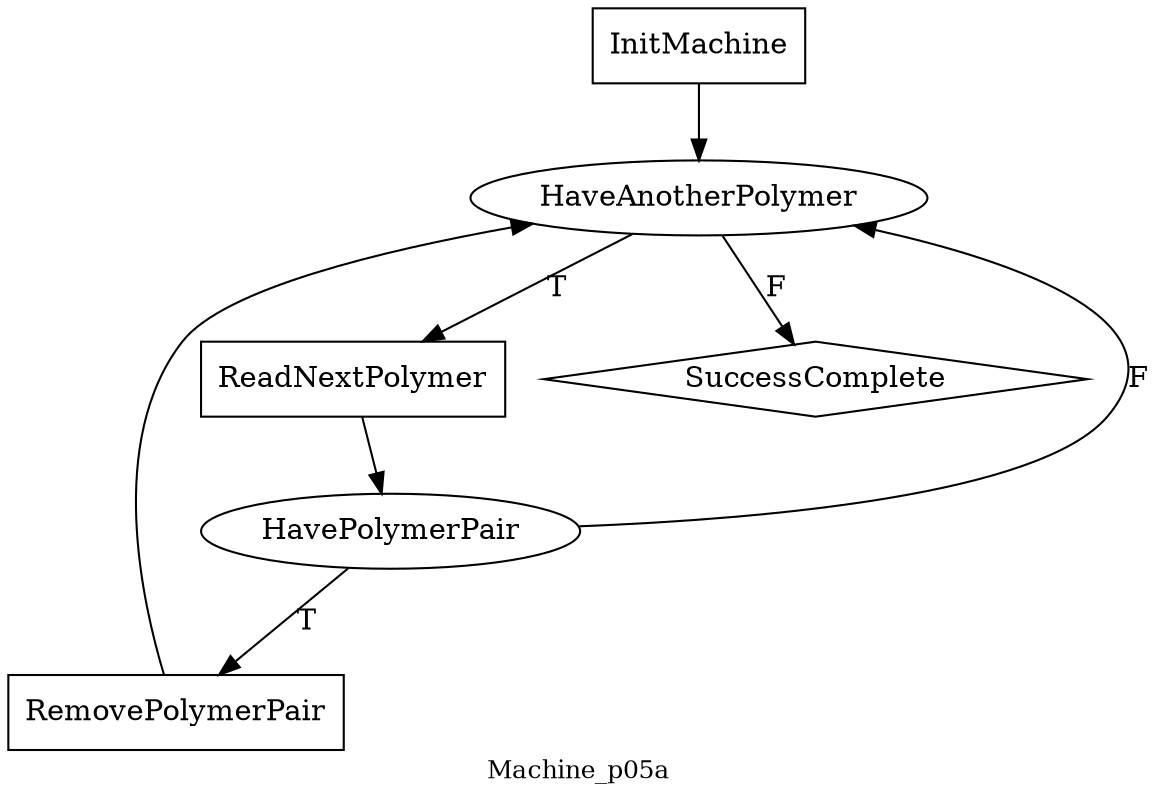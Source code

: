 digraph MyGraphName {
node [shape=box] InitMachine; ReadNextPolymer; RemovePolymerPair
node [shape=diamond] SuccessComplete
node [shape=ellipse] HaveAnotherPolymer; HavePolymerPair
HavePolymerPair->RemovePolymerPair [label=T];
HaveAnotherPolymer->ReadNextPolymer [label=T];
RemovePolymerPair->HaveAnotherPolymer ;
InitMachine->HaveAnotherPolymer ;
HavePolymerPair->HaveAnotherPolymer [label=F];
HaveAnotherPolymer->SuccessComplete [label=F];
ReadNextPolymer->HavePolymerPair ;
overlap=false
label=Machine_p05a
fontsize=12
}
